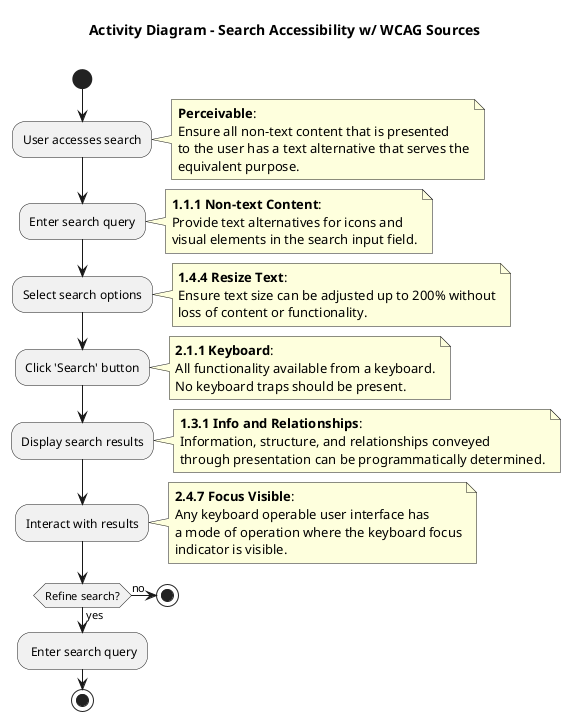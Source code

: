 @startuml
title
Activity Diagram - Search Accessibility w/ WCAG Sources

end title
start
:User accesses search;

note right
  **Perceivable**:
  Ensure all non-text content that is presented
  to the user has a text alternative that serves the
  equivalent purpose.
end note

:Enter search query;
note right
  **1.1.1 Non-text Content**:
  Provide text alternatives for icons and
  visual elements in the search input field.
end note

:Select search options;
note right
  **1.4.4 Resize Text**:
  Ensure text size can be adjusted up to 200% without
  loss of content or functionality.
end note

:Click 'Search' button;
note right
  **2.1.1 Keyboard**:
  All functionality available from a keyboard.
  No keyboard traps should be present.
end note

:Display search results;
note right
  **1.3.1 Info and Relationships**:
  Information, structure, and relationships conveyed
  through presentation can be programmatically determined.
end note

:Interact with results;
note right
  **2.4.7 Focus Visible**:
  Any keyboard operable user interface has
  a mode of operation where the keyboard focus
  indicator is visible.
end note

if (Refine search?) then (yes)
- Enter search query
  stop
else (no)
  stop
endif

@enduml
